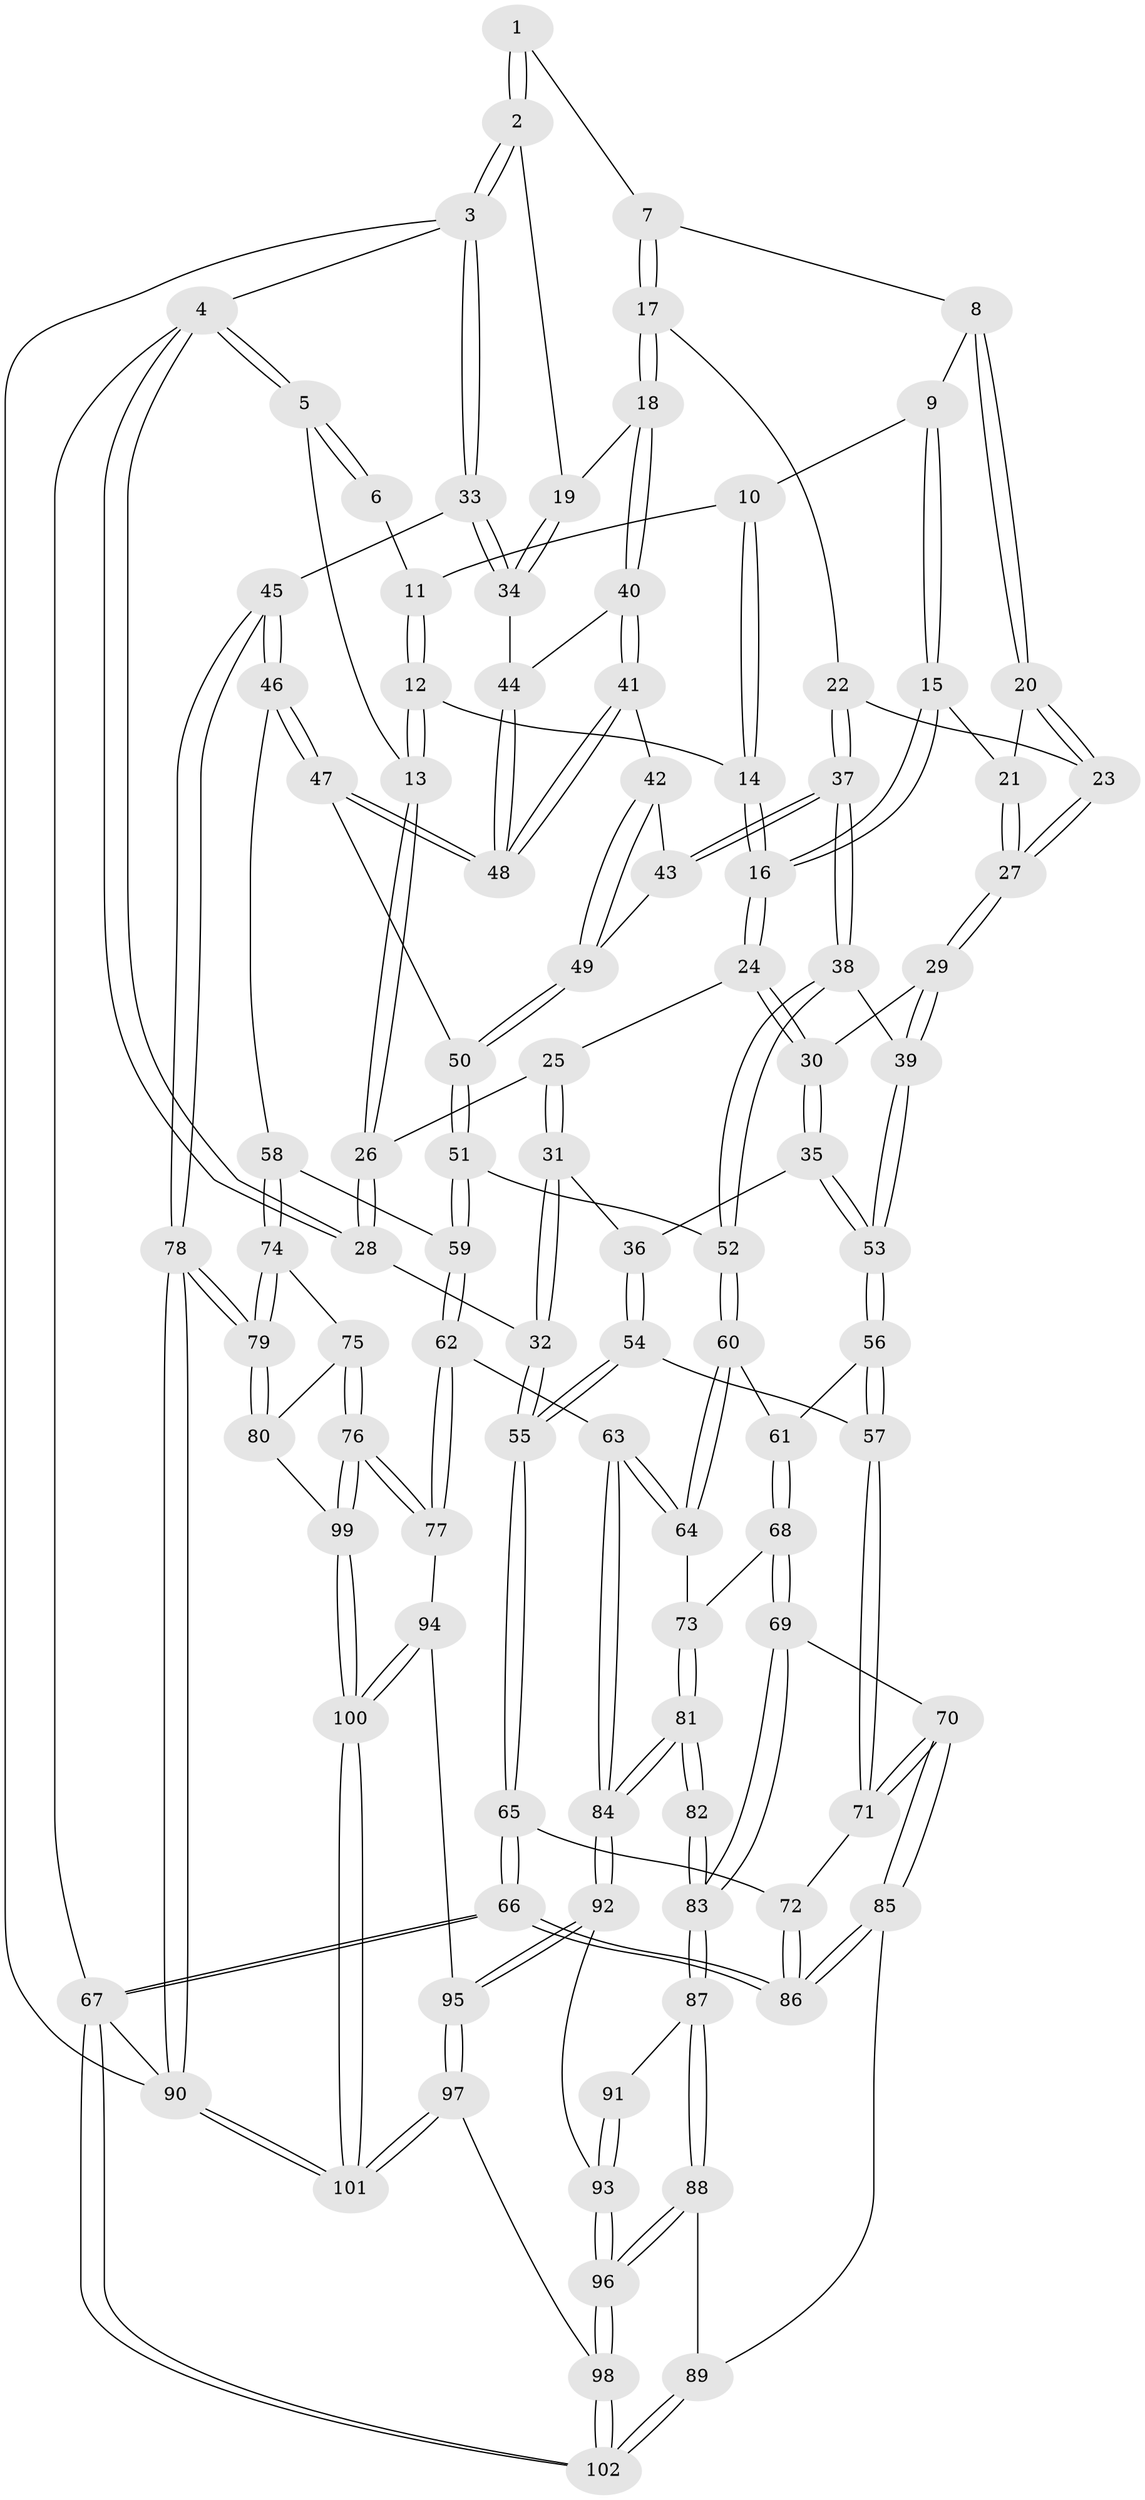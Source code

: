 // coarse degree distribution, {3: 0.13559322033898305, 5: 0.2711864406779661, 6: 0.11864406779661017, 4: 0.4576271186440678, 2: 0.01694915254237288}
// Generated by graph-tools (version 1.1) at 2025/42/03/06/25 10:42:27]
// undirected, 102 vertices, 252 edges
graph export_dot {
graph [start="1"]
  node [color=gray90,style=filled];
  1 [pos="+0.583653026250605+0"];
  2 [pos="+1+0"];
  3 [pos="+1+0"];
  4 [pos="+0+0"];
  5 [pos="+0+0"];
  6 [pos="+0.25070098023611653+0"];
  7 [pos="+0.585373951622472+0"];
  8 [pos="+0.5117607913534398+0.028057433155261415"];
  9 [pos="+0.3385456486298585+0.07303500872782992"];
  10 [pos="+0.324340161295928+0.05763545041328654"];
  11 [pos="+0.3129687887654211+0.03472340094747428"];
  12 [pos="+0.17746463907487528+0.09387231887501495"];
  13 [pos="+0.149502708751144+0.09105938469557258"];
  14 [pos="+0.23938648754634803+0.11656361685620896"];
  15 [pos="+0.34467334182406384+0.12200159654543592"];
  16 [pos="+0.29926260648813163+0.20415184427884733"];
  17 [pos="+0.7356235315432527+0.19507509035502377"];
  18 [pos="+0.7434801749202703+0.19645671361898473"];
  19 [pos="+0.7948304658412073+0.17623255991891618"];
  20 [pos="+0.485234771527395+0.10706391532632561"];
  21 [pos="+0.4108730942472041+0.14308611735429813"];
  22 [pos="+0.6989729719001261+0.22102741922662805"];
  23 [pos="+0.5143689268322409+0.24001776676574077"];
  24 [pos="+0.29063342300019496+0.2565501559877235"];
  25 [pos="+0.1507757168966106+0.21323063544322798"];
  26 [pos="+0.14480566767950329+0.20295175348885236"];
  27 [pos="+0.4301102819664037+0.3081879293257354"];
  28 [pos="+0+0.1642636022868964"];
  29 [pos="+0.4148266224114419+0.3272324498214449"];
  30 [pos="+0.33693239014112464+0.33034471350443934"];
  31 [pos="+0.06261566705113833+0.39056434252840416"];
  32 [pos="+0+0.3885969520432237"];
  33 [pos="+1+0.2417492804888934"];
  34 [pos="+1+0.24233669033803928"];
  35 [pos="+0.30557499415639594+0.370343446991645"];
  36 [pos="+0.10792935236374512+0.4148219087816895"];
  37 [pos="+0.6214990403782904+0.4074522441630385"];
  38 [pos="+0.561186739725746+0.4704241375453297"];
  39 [pos="+0.5073871972887909+0.42868659872743087"];
  40 [pos="+0.8163963294283239+0.3594751336348984"];
  41 [pos="+0.8182473336233088+0.36773321957745075"];
  42 [pos="+0.7509611136788517+0.40396195553291864"];
  43 [pos="+0.692296672470187+0.4187500468860534"];
  44 [pos="+0.9755778389760665+0.29763472874112556"];
  45 [pos="+1+0.579253936425478"];
  46 [pos="+0.9295256094742562+0.5426193871223319"];
  47 [pos="+0.8759222694721642+0.4778676114964919"];
  48 [pos="+0.8658581928784109+0.44945028344363297"];
  49 [pos="+0.73199719682601+0.4590001080815382"];
  50 [pos="+0.7438488606226984+0.48660076979666583"];
  51 [pos="+0.6364924254407959+0.5536488440006072"];
  52 [pos="+0.5657231136200864+0.49388044605730624"];
  53 [pos="+0.30871928345791244+0.5647669185500337"];
  54 [pos="+0.16238003950073684+0.5861145231187849"];
  55 [pos="+0+0.4834863043385945"];
  56 [pos="+0.30614601516948803+0.5815446383937305"];
  57 [pos="+0.17500842989817383+0.6086707505821131"];
  58 [pos="+0.767543862548834+0.6640612678118953"];
  59 [pos="+0.6733359721871155+0.6220490181755587"];
  60 [pos="+0.4288805419842973+0.6377508389310655"];
  61 [pos="+0.3344910554993237+0.6042826140055955"];
  62 [pos="+0.5409907992196222+0.7594744366847413"];
  63 [pos="+0.5155298141162604+0.7512285475855174"];
  64 [pos="+0.45561002651399984+0.7003498194795399"];
  65 [pos="+0+0.6545487729332021"];
  66 [pos="+0+1"];
  67 [pos="+0+1"];
  68 [pos="+0.2930839990544329+0.7601739616219739"];
  69 [pos="+0.2528287930650842+0.7776603113893252"];
  70 [pos="+0.21172298561235403+0.7684331787249181"];
  71 [pos="+0.1277870536973988+0.6886455975830156"];
  72 [pos="+0.08225094507038776+0.7089421366007901"];
  73 [pos="+0.3589121182903784+0.7846866061979485"];
  74 [pos="+0.7680713252690043+0.6683946393272584"];
  75 [pos="+0.7653670687510634+0.6868530052027924"];
  76 [pos="+0.707918630055549+0.8745732447273024"];
  77 [pos="+0.6001595398253485+0.8464917245949477"];
  78 [pos="+1+0.8863567740055035"];
  79 [pos="+1+0.8664368450348992"];
  80 [pos="+0.9065307181145006+0.8748956361685619"];
  81 [pos="+0.36244261461305555+0.8208833793829672"];
  82 [pos="+0.32742988768333664+0.8355615679971808"];
  83 [pos="+0.27923361443951294+0.8497264381156913"];
  84 [pos="+0.40475254367718827+0.8862940524792329"];
  85 [pos="+0.1757588217458842+0.9011528001937342"];
  86 [pos="+0.07582302187372691+0.9021246016960449"];
  87 [pos="+0.27720664793195354+0.8622849953382634"];
  88 [pos="+0.26253848083096026+0.9149263273195288"];
  89 [pos="+0.21528177902293433+0.9241766990404999"];
  90 [pos="+1+1"];
  91 [pos="+0.32671573717560326+0.8654263328681375"];
  92 [pos="+0.4045346257764841+0.8950009284161906"];
  93 [pos="+0.3954667776759015+0.9062976439899633"];
  94 [pos="+0.5373365416991069+0.9200978385644046"];
  95 [pos="+0.5241149119059074+0.927599109498283"];
  96 [pos="+0.3563885753563185+0.963210486816913"];
  97 [pos="+0.4120769600561689+1"];
  98 [pos="+0.3990698853331449+1"];
  99 [pos="+0.7373606886121542+0.9115475191222687"];
  100 [pos="+0.7173531144397531+1"];
  101 [pos="+0.7213705170649952+1"];
  102 [pos="+0.17145688461620928+1"];
  1 -- 2;
  1 -- 2;
  1 -- 7;
  2 -- 3;
  2 -- 3;
  2 -- 19;
  3 -- 4;
  3 -- 33;
  3 -- 33;
  3 -- 90;
  4 -- 5;
  4 -- 5;
  4 -- 28;
  4 -- 28;
  4 -- 67;
  5 -- 6;
  5 -- 6;
  5 -- 13;
  6 -- 11;
  7 -- 8;
  7 -- 17;
  7 -- 17;
  8 -- 9;
  8 -- 20;
  8 -- 20;
  9 -- 10;
  9 -- 15;
  9 -- 15;
  10 -- 11;
  10 -- 14;
  10 -- 14;
  11 -- 12;
  11 -- 12;
  12 -- 13;
  12 -- 13;
  12 -- 14;
  13 -- 26;
  13 -- 26;
  14 -- 16;
  14 -- 16;
  15 -- 16;
  15 -- 16;
  15 -- 21;
  16 -- 24;
  16 -- 24;
  17 -- 18;
  17 -- 18;
  17 -- 22;
  18 -- 19;
  18 -- 40;
  18 -- 40;
  19 -- 34;
  19 -- 34;
  20 -- 21;
  20 -- 23;
  20 -- 23;
  21 -- 27;
  21 -- 27;
  22 -- 23;
  22 -- 37;
  22 -- 37;
  23 -- 27;
  23 -- 27;
  24 -- 25;
  24 -- 30;
  24 -- 30;
  25 -- 26;
  25 -- 31;
  25 -- 31;
  26 -- 28;
  26 -- 28;
  27 -- 29;
  27 -- 29;
  28 -- 32;
  29 -- 30;
  29 -- 39;
  29 -- 39;
  30 -- 35;
  30 -- 35;
  31 -- 32;
  31 -- 32;
  31 -- 36;
  32 -- 55;
  32 -- 55;
  33 -- 34;
  33 -- 34;
  33 -- 45;
  34 -- 44;
  35 -- 36;
  35 -- 53;
  35 -- 53;
  36 -- 54;
  36 -- 54;
  37 -- 38;
  37 -- 38;
  37 -- 43;
  37 -- 43;
  38 -- 39;
  38 -- 52;
  38 -- 52;
  39 -- 53;
  39 -- 53;
  40 -- 41;
  40 -- 41;
  40 -- 44;
  41 -- 42;
  41 -- 48;
  41 -- 48;
  42 -- 43;
  42 -- 49;
  42 -- 49;
  43 -- 49;
  44 -- 48;
  44 -- 48;
  45 -- 46;
  45 -- 46;
  45 -- 78;
  45 -- 78;
  46 -- 47;
  46 -- 47;
  46 -- 58;
  47 -- 48;
  47 -- 48;
  47 -- 50;
  49 -- 50;
  49 -- 50;
  50 -- 51;
  50 -- 51;
  51 -- 52;
  51 -- 59;
  51 -- 59;
  52 -- 60;
  52 -- 60;
  53 -- 56;
  53 -- 56;
  54 -- 55;
  54 -- 55;
  54 -- 57;
  55 -- 65;
  55 -- 65;
  56 -- 57;
  56 -- 57;
  56 -- 61;
  57 -- 71;
  57 -- 71;
  58 -- 59;
  58 -- 74;
  58 -- 74;
  59 -- 62;
  59 -- 62;
  60 -- 61;
  60 -- 64;
  60 -- 64;
  61 -- 68;
  61 -- 68;
  62 -- 63;
  62 -- 77;
  62 -- 77;
  63 -- 64;
  63 -- 64;
  63 -- 84;
  63 -- 84;
  64 -- 73;
  65 -- 66;
  65 -- 66;
  65 -- 72;
  66 -- 67;
  66 -- 67;
  66 -- 86;
  66 -- 86;
  67 -- 102;
  67 -- 102;
  67 -- 90;
  68 -- 69;
  68 -- 69;
  68 -- 73;
  69 -- 70;
  69 -- 83;
  69 -- 83;
  70 -- 71;
  70 -- 71;
  70 -- 85;
  70 -- 85;
  71 -- 72;
  72 -- 86;
  72 -- 86;
  73 -- 81;
  73 -- 81;
  74 -- 75;
  74 -- 79;
  74 -- 79;
  75 -- 76;
  75 -- 76;
  75 -- 80;
  76 -- 77;
  76 -- 77;
  76 -- 99;
  76 -- 99;
  77 -- 94;
  78 -- 79;
  78 -- 79;
  78 -- 90;
  78 -- 90;
  79 -- 80;
  79 -- 80;
  80 -- 99;
  81 -- 82;
  81 -- 82;
  81 -- 84;
  81 -- 84;
  82 -- 83;
  82 -- 83;
  83 -- 87;
  83 -- 87;
  84 -- 92;
  84 -- 92;
  85 -- 86;
  85 -- 86;
  85 -- 89;
  87 -- 88;
  87 -- 88;
  87 -- 91;
  88 -- 89;
  88 -- 96;
  88 -- 96;
  89 -- 102;
  89 -- 102;
  90 -- 101;
  90 -- 101;
  91 -- 93;
  91 -- 93;
  92 -- 93;
  92 -- 95;
  92 -- 95;
  93 -- 96;
  93 -- 96;
  94 -- 95;
  94 -- 100;
  94 -- 100;
  95 -- 97;
  95 -- 97;
  96 -- 98;
  96 -- 98;
  97 -- 98;
  97 -- 101;
  97 -- 101;
  98 -- 102;
  98 -- 102;
  99 -- 100;
  99 -- 100;
  100 -- 101;
  100 -- 101;
}
